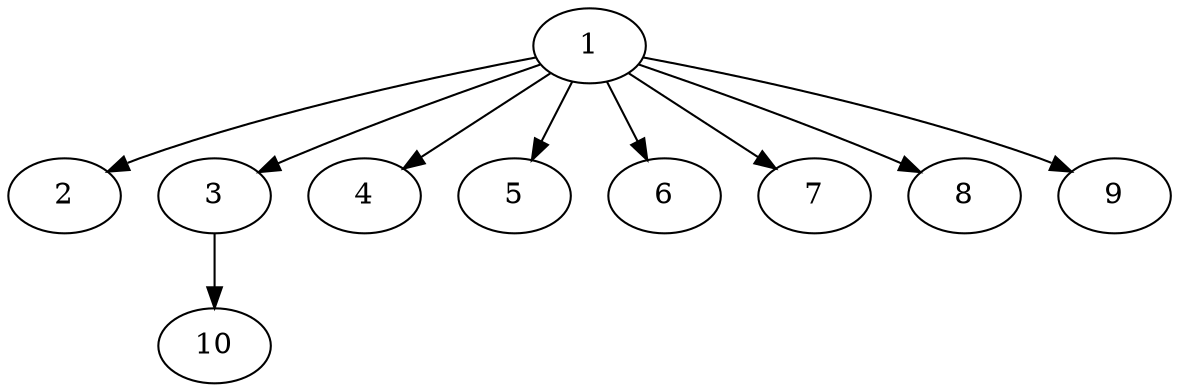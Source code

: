 digraph "Layered_N10_Layers1-8-1_Fork_P3.dot" {
	1	[Weight=25];
	2	[Weight=23];
	3	[Weight=18];
	4	[Weight=12];
	5	[Weight=40];
	6	[Weight=26];
	7	[Weight=38];
	8	[Weight=17];
	9	[Weight=40];
	10	[Weight=12];
	1 -> 2 [Weight=9];
	1 -> 3 [Weight=15];
	1 -> 4 [Weight=13];
	1 -> 5 [Weight=8];
	1 -> 6 [Weight=13];
	1 -> 7 [Weight=4];
	1 -> 8 [Weight=2];
	1 -> 9 [Weight=6];
	3 -> 10 [Weight=1];
}
